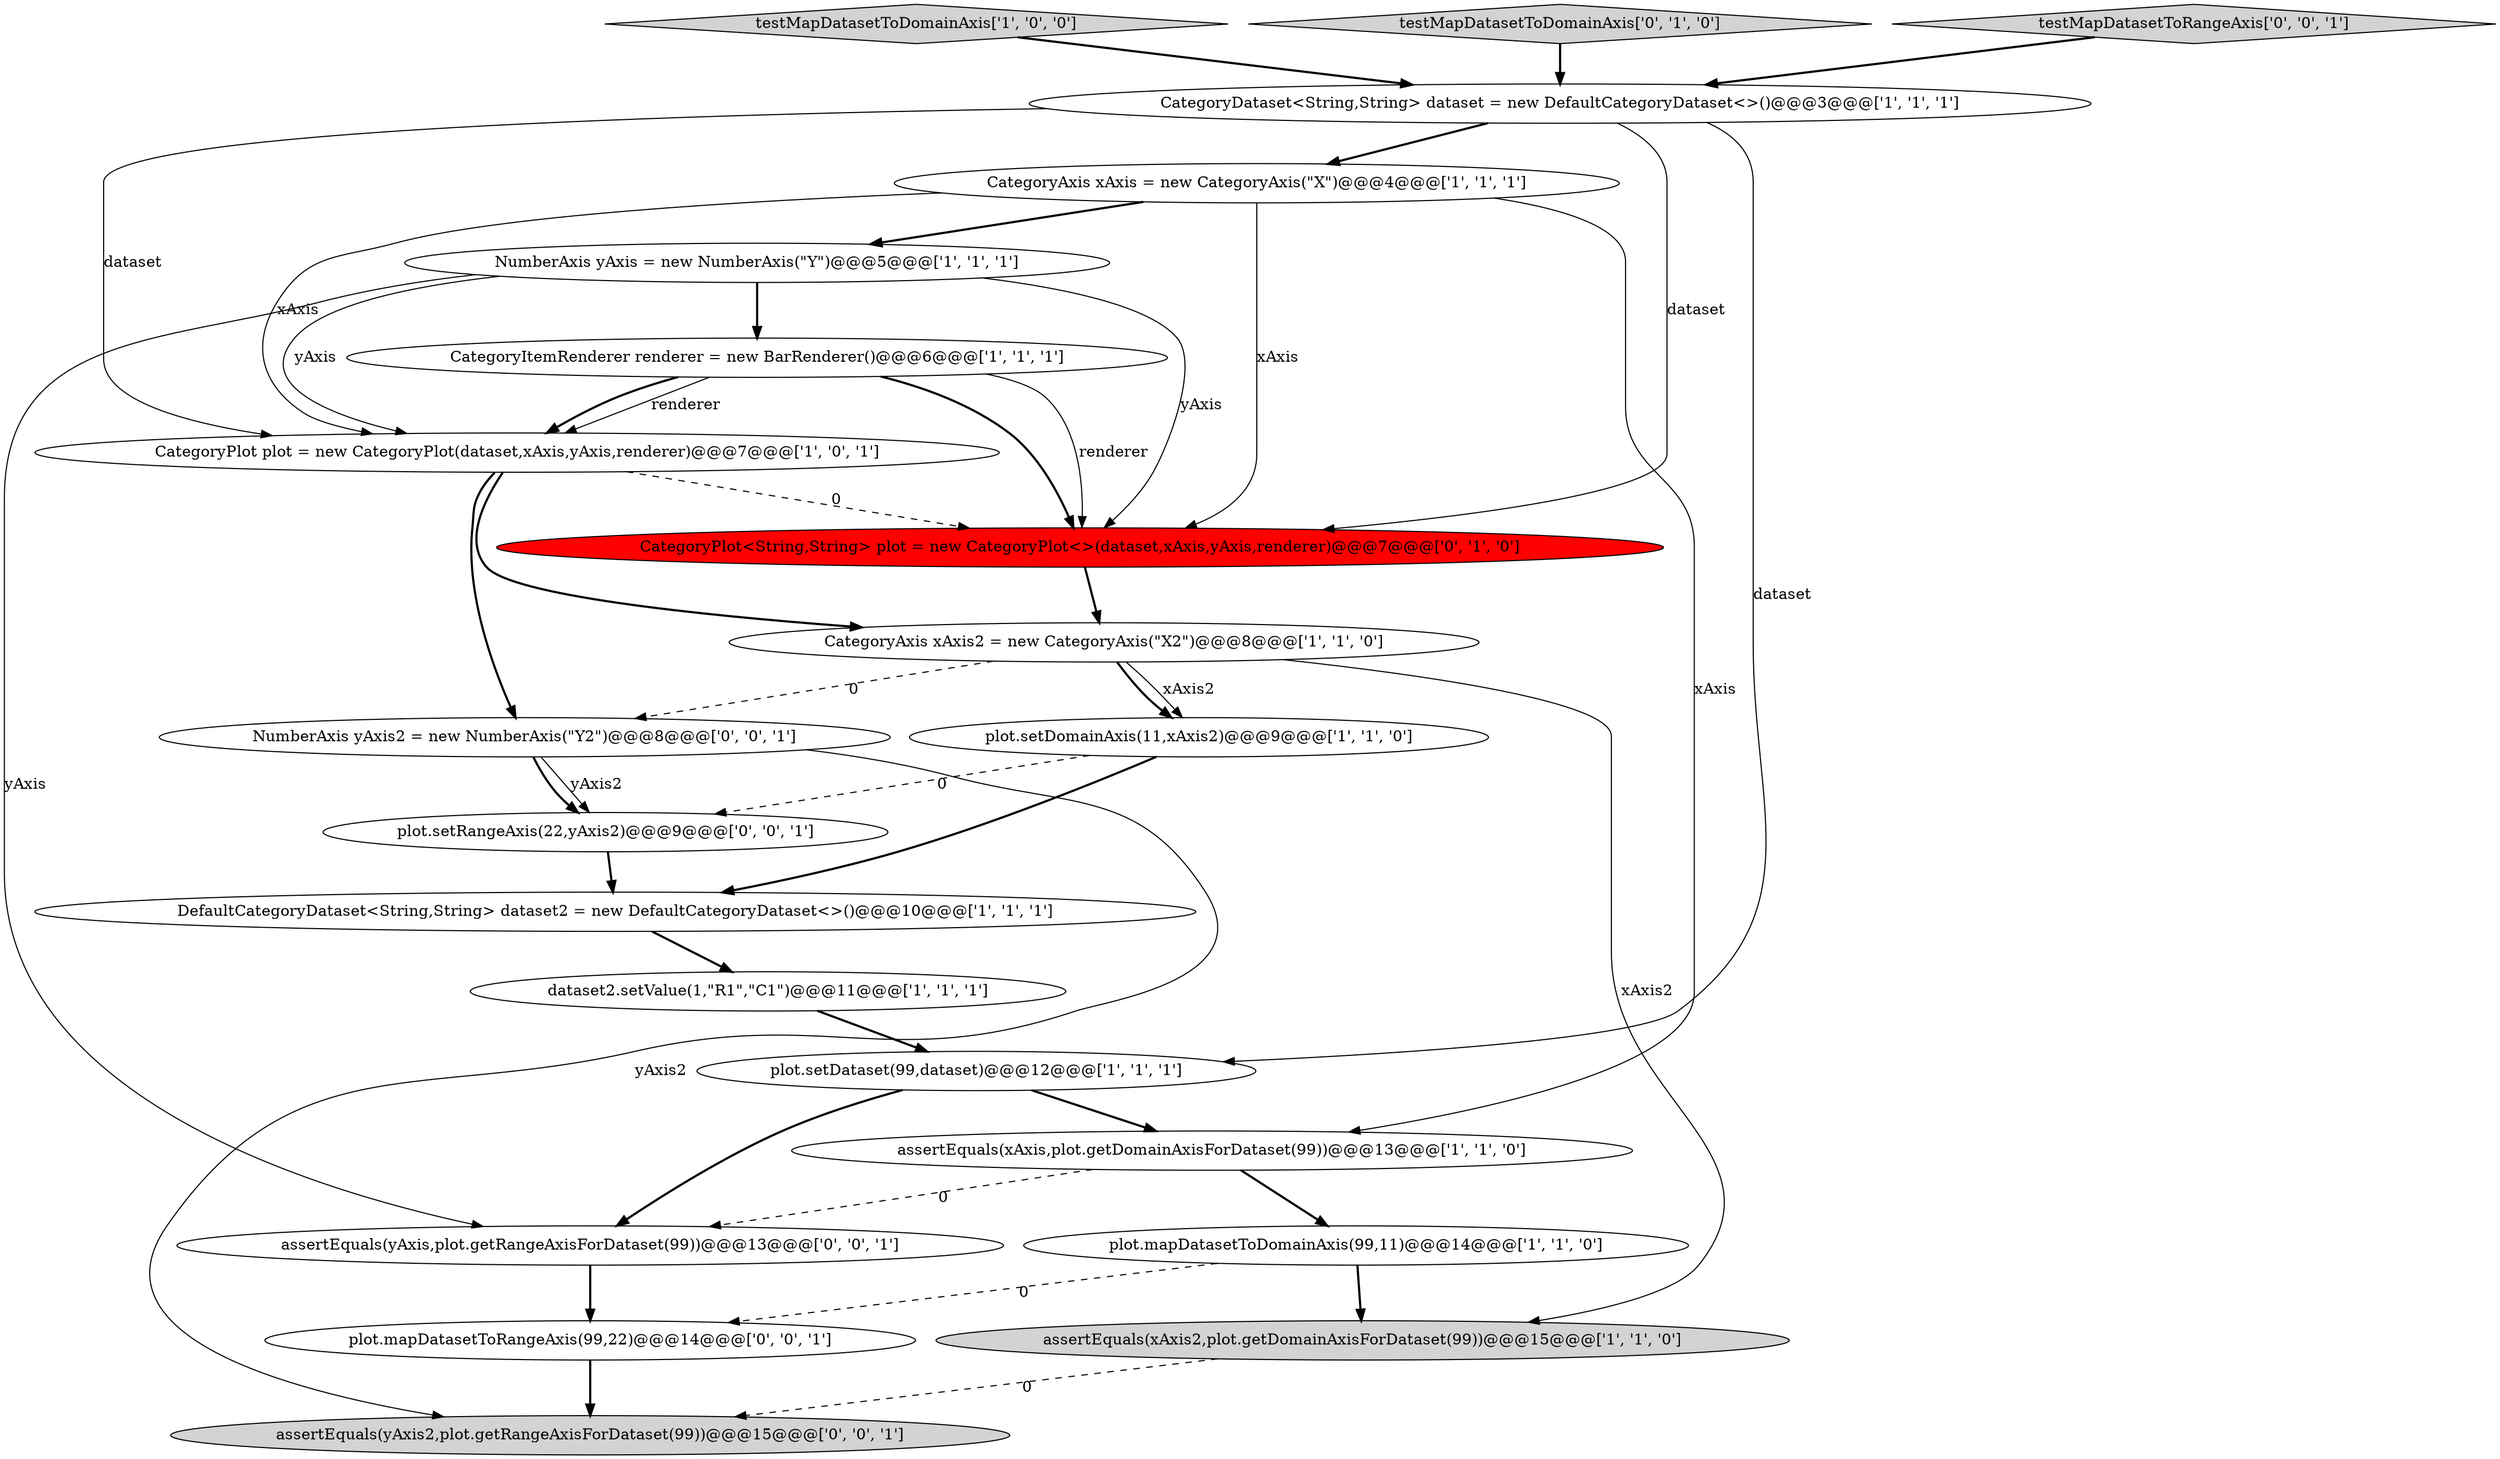 digraph {
1 [style = filled, label = "NumberAxis yAxis = new NumberAxis(\"Y\")@@@5@@@['1', '1', '1']", fillcolor = white, shape = ellipse image = "AAA0AAABBB1BBB"];
0 [style = filled, label = "DefaultCategoryDataset<String,String> dataset2 = new DefaultCategoryDataset<>()@@@10@@@['1', '1', '1']", fillcolor = white, shape = ellipse image = "AAA0AAABBB1BBB"];
3 [style = filled, label = "testMapDatasetToDomainAxis['1', '0', '0']", fillcolor = lightgray, shape = diamond image = "AAA0AAABBB1BBB"];
8 [style = filled, label = "plot.mapDatasetToDomainAxis(99,11)@@@14@@@['1', '1', '0']", fillcolor = white, shape = ellipse image = "AAA0AAABBB1BBB"];
7 [style = filled, label = "CategoryDataset<String,String> dataset = new DefaultCategoryDataset<>()@@@3@@@['1', '1', '1']", fillcolor = white, shape = ellipse image = "AAA0AAABBB1BBB"];
16 [style = filled, label = "NumberAxis yAxis2 = new NumberAxis(\"Y2\")@@@8@@@['0', '0', '1']", fillcolor = white, shape = ellipse image = "AAA0AAABBB3BBB"];
21 [style = filled, label = "assertEquals(yAxis,plot.getRangeAxisForDataset(99))@@@13@@@['0', '0', '1']", fillcolor = white, shape = ellipse image = "AAA0AAABBB3BBB"];
5 [style = filled, label = "CategoryItemRenderer renderer = new BarRenderer()@@@6@@@['1', '1', '1']", fillcolor = white, shape = ellipse image = "AAA0AAABBB1BBB"];
20 [style = filled, label = "plot.setRangeAxis(22,yAxis2)@@@9@@@['0', '0', '1']", fillcolor = white, shape = ellipse image = "AAA0AAABBB3BBB"];
10 [style = filled, label = "plot.setDataset(99,dataset)@@@12@@@['1', '1', '1']", fillcolor = white, shape = ellipse image = "AAA0AAABBB1BBB"];
11 [style = filled, label = "CategoryAxis xAxis = new CategoryAxis(\"X\")@@@4@@@['1', '1', '1']", fillcolor = white, shape = ellipse image = "AAA0AAABBB1BBB"];
13 [style = filled, label = "plot.setDomainAxis(11,xAxis2)@@@9@@@['1', '1', '0']", fillcolor = white, shape = ellipse image = "AAA0AAABBB1BBB"];
6 [style = filled, label = "CategoryAxis xAxis2 = new CategoryAxis(\"X2\")@@@8@@@['1', '1', '0']", fillcolor = white, shape = ellipse image = "AAA0AAABBB1BBB"];
15 [style = filled, label = "testMapDatasetToDomainAxis['0', '1', '0']", fillcolor = lightgray, shape = diamond image = "AAA0AAABBB2BBB"];
19 [style = filled, label = "testMapDatasetToRangeAxis['0', '0', '1']", fillcolor = lightgray, shape = diamond image = "AAA0AAABBB3BBB"];
2 [style = filled, label = "CategoryPlot plot = new CategoryPlot(dataset,xAxis,yAxis,renderer)@@@7@@@['1', '0', '1']", fillcolor = white, shape = ellipse image = "AAA0AAABBB1BBB"];
18 [style = filled, label = "plot.mapDatasetToRangeAxis(99,22)@@@14@@@['0', '0', '1']", fillcolor = white, shape = ellipse image = "AAA0AAABBB3BBB"];
12 [style = filled, label = "assertEquals(xAxis2,plot.getDomainAxisForDataset(99))@@@15@@@['1', '1', '0']", fillcolor = lightgray, shape = ellipse image = "AAA0AAABBB1BBB"];
17 [style = filled, label = "assertEquals(yAxis2,plot.getRangeAxisForDataset(99))@@@15@@@['0', '0', '1']", fillcolor = lightgray, shape = ellipse image = "AAA0AAABBB3BBB"];
14 [style = filled, label = "CategoryPlot<String,String> plot = new CategoryPlot<>(dataset,xAxis,yAxis,renderer)@@@7@@@['0', '1', '0']", fillcolor = red, shape = ellipse image = "AAA1AAABBB2BBB"];
4 [style = filled, label = "dataset2.setValue(1,\"R1\",\"C1\")@@@11@@@['1', '1', '1']", fillcolor = white, shape = ellipse image = "AAA0AAABBB1BBB"];
9 [style = filled, label = "assertEquals(xAxis,plot.getDomainAxisForDataset(99))@@@13@@@['1', '1', '0']", fillcolor = white, shape = ellipse image = "AAA0AAABBB1BBB"];
1->5 [style = bold, label=""];
4->10 [style = bold, label=""];
7->11 [style = bold, label=""];
7->10 [style = solid, label="dataset"];
15->7 [style = bold, label=""];
11->1 [style = bold, label=""];
5->2 [style = solid, label="renderer"];
2->6 [style = bold, label=""];
5->14 [style = solid, label="renderer"];
13->20 [style = dashed, label="0"];
20->0 [style = bold, label=""];
11->14 [style = solid, label="xAxis"];
16->20 [style = solid, label="yAxis2"];
18->17 [style = bold, label=""];
12->17 [style = dashed, label="0"];
11->9 [style = solid, label="xAxis"];
10->21 [style = bold, label=""];
1->2 [style = solid, label="yAxis"];
5->14 [style = bold, label=""];
9->8 [style = bold, label=""];
7->2 [style = solid, label="dataset"];
11->2 [style = solid, label="xAxis"];
21->18 [style = bold, label=""];
5->2 [style = bold, label=""];
6->16 [style = dashed, label="0"];
1->14 [style = solid, label="yAxis"];
2->14 [style = dashed, label="0"];
3->7 [style = bold, label=""];
0->4 [style = bold, label=""];
9->21 [style = dashed, label="0"];
6->13 [style = bold, label=""];
6->12 [style = solid, label="xAxis2"];
6->13 [style = solid, label="xAxis2"];
1->21 [style = solid, label="yAxis"];
8->18 [style = dashed, label="0"];
10->9 [style = bold, label=""];
16->17 [style = solid, label="yAxis2"];
16->20 [style = bold, label=""];
7->14 [style = solid, label="dataset"];
19->7 [style = bold, label=""];
14->6 [style = bold, label=""];
8->12 [style = bold, label=""];
13->0 [style = bold, label=""];
2->16 [style = bold, label=""];
}
